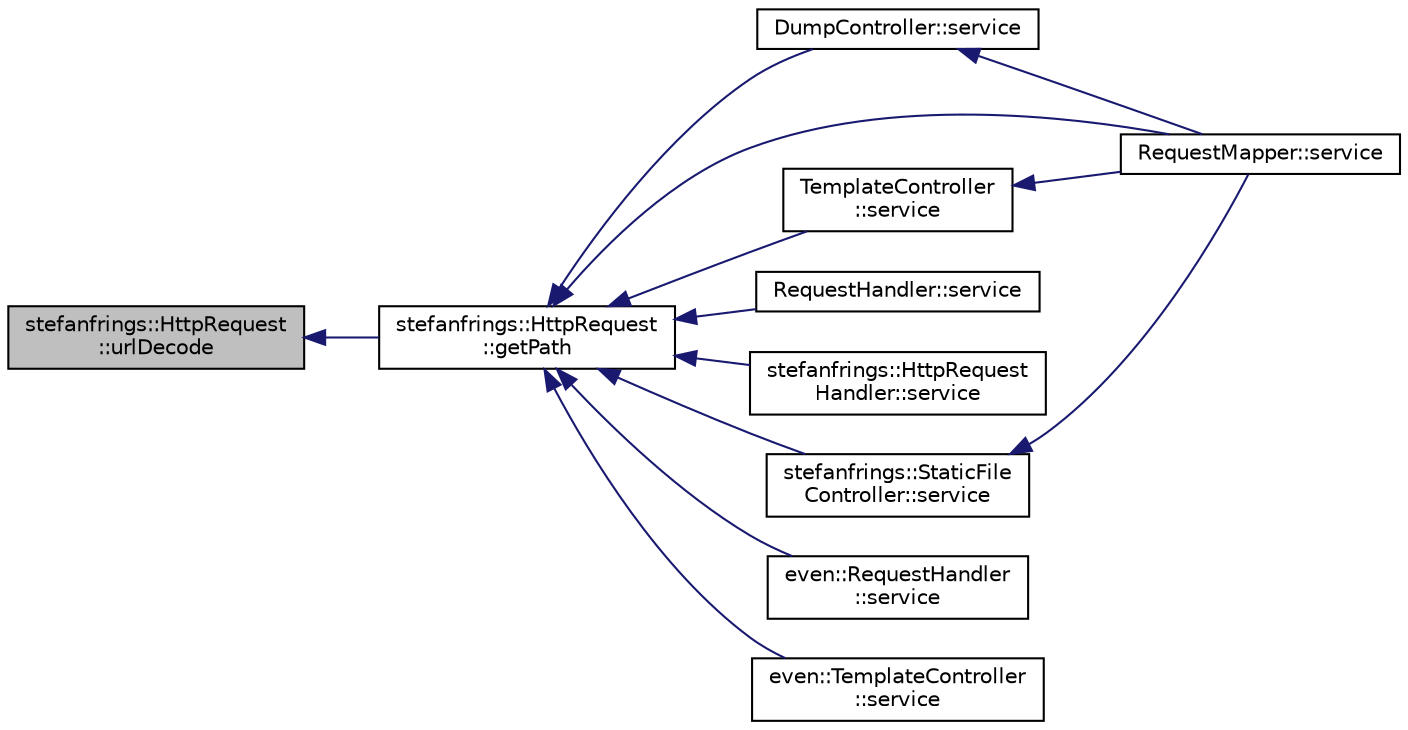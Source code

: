 digraph "stefanfrings::HttpRequest::urlDecode"
{
  edge [fontname="Helvetica",fontsize="10",labelfontname="Helvetica",labelfontsize="10"];
  node [fontname="Helvetica",fontsize="10",shape=record];
  rankdir="LR";
  Node77 [label="stefanfrings::HttpRequest\l::urlDecode",height=0.2,width=0.4,color="black", fillcolor="grey75", style="filled", fontcolor="black"];
  Node77 -> Node78 [dir="back",color="midnightblue",fontsize="10",style="solid"];
  Node78 [label="stefanfrings::HttpRequest\l::getPath",height=0.2,width=0.4,color="black", fillcolor="white", style="filled",URL="$classstefanfrings_1_1_http_request.html#a9e9f87cc06cdeae2ca03c97d576c217b"];
  Node78 -> Node79 [dir="back",color="midnightblue",fontsize="10",style="solid"];
  Node79 [label="DumpController::service",height=0.2,width=0.4,color="black", fillcolor="white", style="filled",URL="$class_dump_controller.html#ab2d5b920d9b2ec9310d2e57ed1e8e32f"];
  Node79 -> Node80 [dir="back",color="midnightblue",fontsize="10",style="solid"];
  Node80 [label="RequestMapper::service",height=0.2,width=0.4,color="black", fillcolor="white", style="filled",URL="$class_request_mapper.html#a5faa3e99e8599b260d2c9ec1479b6419"];
  Node78 -> Node81 [dir="back",color="midnightblue",fontsize="10",style="solid"];
  Node81 [label="TemplateController\l::service",height=0.2,width=0.4,color="black", fillcolor="white", style="filled",URL="$class_template_controller.html#ad34c48cf60094e0deb73aa7145e93eac"];
  Node81 -> Node80 [dir="back",color="midnightblue",fontsize="10",style="solid"];
  Node78 -> Node80 [dir="back",color="midnightblue",fontsize="10",style="solid"];
  Node78 -> Node82 [dir="back",color="midnightblue",fontsize="10",style="solid"];
  Node82 [label="RequestHandler::service",height=0.2,width=0.4,color="black", fillcolor="white", style="filled",URL="$class_request_handler.html#a46dbcda155cd987e45d55b2941dbfd71"];
  Node78 -> Node83 [dir="back",color="midnightblue",fontsize="10",style="solid"];
  Node83 [label="stefanfrings::HttpRequest\lHandler::service",height=0.2,width=0.4,color="black", fillcolor="white", style="filled",URL="$classstefanfrings_1_1_http_request_handler.html#a0a7210907152c46b8b5a47feb64cf6bd"];
  Node78 -> Node84 [dir="back",color="midnightblue",fontsize="10",style="solid"];
  Node84 [label="stefanfrings::StaticFile\lController::service",height=0.2,width=0.4,color="black", fillcolor="white", style="filled",URL="$classstefanfrings_1_1_static_file_controller.html#a88bbd874c62c8335d0775629b22871a1"];
  Node84 -> Node80 [dir="back",color="midnightblue",fontsize="10",style="solid"];
  Node78 -> Node85 [dir="back",color="midnightblue",fontsize="10",style="solid"];
  Node85 [label="even::RequestHandler\l::service",height=0.2,width=0.4,color="black", fillcolor="white", style="filled",URL="$classeven_1_1_request_handler.html#ad7b53aca14b37e95101c3e80ddccad33",tooltip="Process an incoming HTTP request. "];
  Node78 -> Node86 [dir="back",color="midnightblue",fontsize="10",style="solid"];
  Node86 [label="even::TemplateController\l::service",height=0.2,width=0.4,color="black", fillcolor="white", style="filled",URL="$classeven_1_1_template_controller.html#ad34c48cf60094e0deb73aa7145e93eac"];
}

